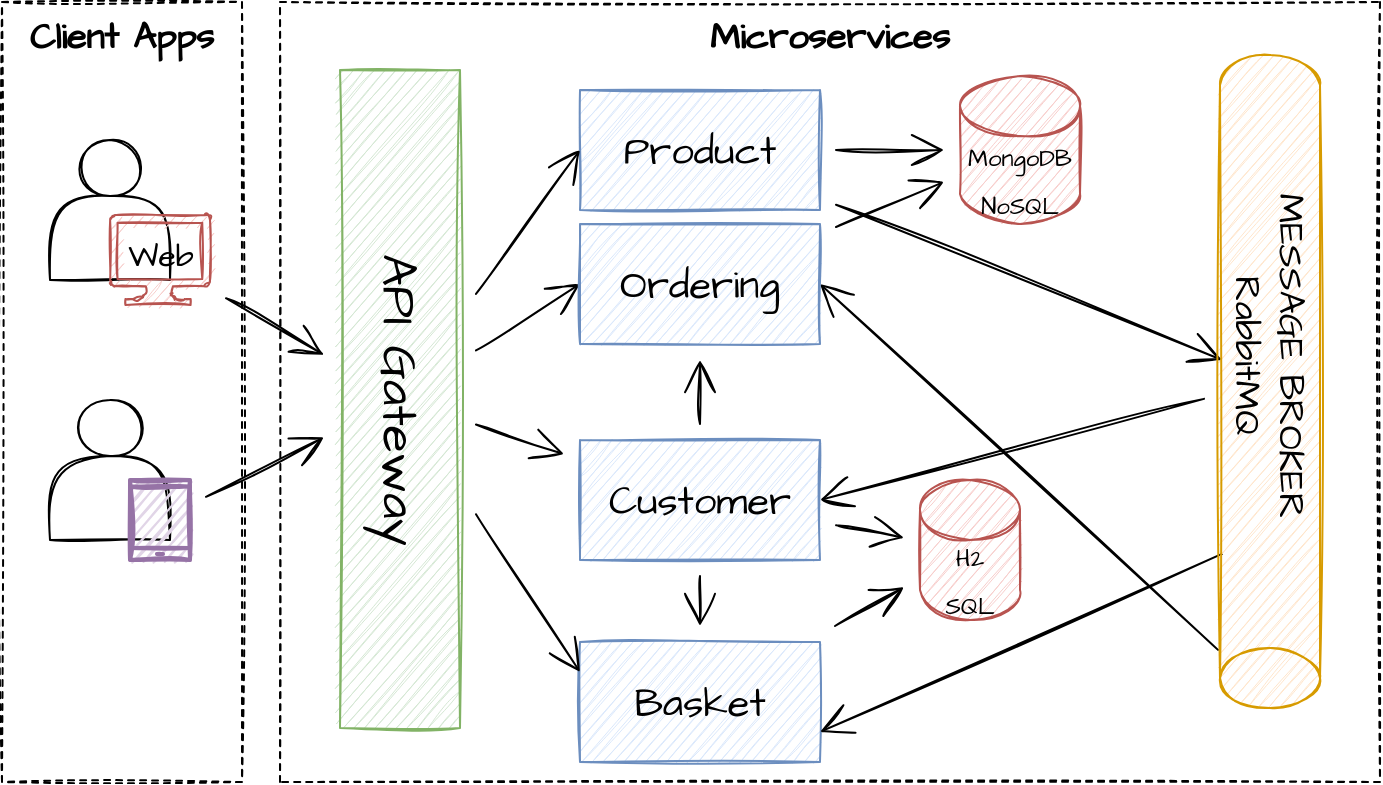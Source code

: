 <mxfile version="20.2.2" type="device"><diagram id="-Q9HyKdGSg5QZVzofLFA" name="Page-1"><mxGraphModel dx="1178" dy="1184" grid="1" gridSize="10" guides="1" tooltips="1" connect="1" arrows="1" fold="1" page="1" pageScale="1" pageWidth="850" pageHeight="1100" math="0" shadow="0"><root><mxCell id="0"/><mxCell id="1" parent="0"/><mxCell id="H0X0sbvnQnZOdARfDt5Y-6" value="Client Apps" style="rounded=0;whiteSpace=wrap;html=1;sketch=1;hachureGap=4;fontFamily=Architects Daughter;fontSource=https%3A%2F%2Ffonts.googleapis.com%2Fcss%3Ffamily%3DArchitects%2BDaughter;fontSize=18;fillColor=none;dashed=1;horizontal=1;verticalAlign=top;fontStyle=1" vertex="1" parent="1"><mxGeometry x="61" y="80" width="120" height="390" as="geometry"/></mxCell><mxCell id="H0X0sbvnQnZOdARfDt5Y-9" value="" style="shape=actor;whiteSpace=wrap;html=1;sketch=1;hachureGap=4;fontFamily=Architects Daughter;fontSource=https%3A%2F%2Ffonts.googleapis.com%2Fcss%3Ffamily%3DArchitects%2BDaughter;fontSize=18;fillColor=none;" vertex="1" parent="1"><mxGeometry x="85" y="149" width="60" height="70" as="geometry"/></mxCell><mxCell id="H0X0sbvnQnZOdARfDt5Y-38" value="" style="edgeStyle=none;rounded=0;sketch=1;hachureGap=4;orthogonalLoop=1;jettySize=auto;html=1;fontFamily=Architects Daughter;fontSource=https%3A%2F%2Ffonts.googleapis.com%2Fcss%3Ffamily%3DArchitects%2BDaughter;fontSize=25;endArrow=open;startSize=14;endSize=14;sourcePerimeterSpacing=8;targetPerimeterSpacing=8;" edge="1" parent="1" source="H0X0sbvnQnZOdARfDt5Y-12" target="H0X0sbvnQnZOdARfDt5Y-18"><mxGeometry relative="1" as="geometry"/></mxCell><mxCell id="H0X0sbvnQnZOdARfDt5Y-12" value="Web" style="verticalLabelPosition=bottom;html=1;verticalAlign=top;align=center;strokeColor=#b85450;fillColor=#f8cecc;shape=mxgraph.azure.computer;pointerEvents=1;sketch=1;hachureGap=4;fontFamily=Architects Daughter;fontSource=https%3A%2F%2Ffonts.googleapis.com%2Fcss%3Ffamily%3DArchitects%2BDaughter;fontSize=16;horizontal=1;spacing=-39;" vertex="1" parent="1"><mxGeometry x="115" y="186.5" width="50" height="45" as="geometry"/></mxCell><mxCell id="H0X0sbvnQnZOdARfDt5Y-14" value="" style="shape=actor;whiteSpace=wrap;html=1;sketch=1;hachureGap=4;fontFamily=Architects Daughter;fontSource=https%3A%2F%2Ffonts.googleapis.com%2Fcss%3Ffamily%3DArchitects%2BDaughter;fontSize=18;fillColor=none;" vertex="1" parent="1"><mxGeometry x="85" y="279" width="60" height="70" as="geometry"/></mxCell><mxCell id="H0X0sbvnQnZOdARfDt5Y-17" value="Microservices" style="rounded=0;whiteSpace=wrap;html=1;sketch=1;hachureGap=4;fontFamily=Architects Daughter;fontSource=https%3A%2F%2Ffonts.googleapis.com%2Fcss%3Ffamily%3DArchitects%2BDaughter;fontSize=18;fillColor=none;dashed=1;horizontal=1;verticalAlign=top;fontStyle=1" vertex="1" parent="1"><mxGeometry x="200" y="80" width="550" height="390" as="geometry"/></mxCell><mxCell id="H0X0sbvnQnZOdARfDt5Y-39" value="" style="edgeStyle=none;rounded=0;sketch=1;hachureGap=4;orthogonalLoop=1;jettySize=auto;html=1;fontFamily=Architects Daughter;fontSource=https%3A%2F%2Ffonts.googleapis.com%2Fcss%3Ffamily%3DArchitects%2BDaughter;fontSize=25;endArrow=open;startSize=14;endSize=14;sourcePerimeterSpacing=8;targetPerimeterSpacing=8;" edge="1" parent="1" source="H0X0sbvnQnZOdARfDt5Y-15" target="H0X0sbvnQnZOdARfDt5Y-18"><mxGeometry relative="1" as="geometry"/></mxCell><mxCell id="H0X0sbvnQnZOdARfDt5Y-15" value="" style="html=1;verticalLabelPosition=bottom;align=center;labelBackgroundColor=#ffffff;verticalAlign=top;strokeWidth=2;strokeColor=#9673a6;shadow=0;dashed=0;shape=mxgraph.ios7.icons.smartphone;sketch=1;hachureGap=4;fontFamily=Architects Daughter;fontSource=https%3A%2F%2Ffonts.googleapis.com%2Fcss%3Ffamily%3DArchitects%2BDaughter;fontSize=16;fillColor=#e1d5e7;" vertex="1" parent="1"><mxGeometry x="125" y="319" width="30" height="40" as="geometry"/></mxCell><mxCell id="H0X0sbvnQnZOdARfDt5Y-26" value="" style="edgeStyle=none;rounded=0;sketch=1;hachureGap=4;orthogonalLoop=1;jettySize=auto;html=1;fontFamily=Architects Daughter;fontSource=https%3A%2F%2Ffonts.googleapis.com%2Fcss%3Ffamily%3DArchitects%2BDaughter;fontSize=25;endArrow=open;startSize=14;endSize=14;sourcePerimeterSpacing=8;targetPerimeterSpacing=8;" edge="1" parent="1" source="Y_RqT2ZTePSRl9k-66o_-1" target="H0X0sbvnQnZOdARfDt5Y-4"><mxGeometry relative="1" as="geometry"/></mxCell><mxCell id="Y_RqT2ZTePSRl9k-66o_-1" value="Basket" style="rounded=0;whiteSpace=wrap;html=1;hachureGap=4;fontFamily=Architects Daughter;fontSource=https%3A%2F%2Ffonts.googleapis.com%2Fcss%3Ffamily%3DArchitects%2BDaughter;fontSize=20;fillColor=#dae8fc;strokeColor=#6c8ebf;sketch=1;" parent="1" vertex="1"><mxGeometry x="350" y="400" width="120" height="60" as="geometry"/></mxCell><mxCell id="H0X0sbvnQnZOdARfDt5Y-19" value="" style="rounded=0;sketch=1;hachureGap=4;orthogonalLoop=1;jettySize=auto;html=1;fontFamily=Architects Daughter;fontSource=https%3A%2F%2Ffonts.googleapis.com%2Fcss%3Ffamily%3DArchitects%2BDaughter;fontSize=25;endArrow=open;startSize=14;endSize=14;sourcePerimeterSpacing=8;targetPerimeterSpacing=8;" edge="1" parent="1" source="H0X0sbvnQnZOdARfDt5Y-1" target="H0X0sbvnQnZOdARfDt5Y-3"><mxGeometry relative="1" as="geometry"/></mxCell><mxCell id="H0X0sbvnQnZOdARfDt5Y-24" value="" style="edgeStyle=none;rounded=0;sketch=1;hachureGap=4;orthogonalLoop=1;jettySize=auto;html=1;fontFamily=Architects Daughter;fontSource=https%3A%2F%2Ffonts.googleapis.com%2Fcss%3Ffamily%3DArchitects%2BDaughter;fontSize=25;endArrow=open;startSize=14;endSize=14;sourcePerimeterSpacing=8;targetPerimeterSpacing=8;entryX=0.98;entryY=0.533;entryDx=0;entryDy=0;entryPerimeter=0;" edge="1" parent="1" source="H0X0sbvnQnZOdARfDt5Y-1" target="H0X0sbvnQnZOdARfDt5Y-5"><mxGeometry relative="1" as="geometry"/></mxCell><mxCell id="H0X0sbvnQnZOdARfDt5Y-1" value="Product" style="rounded=0;whiteSpace=wrap;html=1;hachureGap=4;fontFamily=Architects Daughter;fontSource=https%3A%2F%2Ffonts.googleapis.com%2Fcss%3Ffamily%3DArchitects%2BDaughter;fontSize=20;fillColor=#dae8fc;strokeColor=#6c8ebf;sketch=1;" vertex="1" parent="1"><mxGeometry x="350" y="124" width="120" height="60" as="geometry"/></mxCell><mxCell id="H0X0sbvnQnZOdARfDt5Y-25" value="" style="edgeStyle=none;rounded=0;sketch=1;hachureGap=4;orthogonalLoop=1;jettySize=auto;html=1;fontFamily=Architects Daughter;fontSource=https%3A%2F%2Ffonts.googleapis.com%2Fcss%3Ffamily%3DArchitects%2BDaughter;fontSize=25;endArrow=open;startSize=14;endSize=14;sourcePerimeterSpacing=8;targetPerimeterSpacing=8;" edge="1" parent="1" source="H0X0sbvnQnZOdARfDt5Y-2" target="H0X0sbvnQnZOdARfDt5Y-4"><mxGeometry relative="1" as="geometry"/></mxCell><mxCell id="H0X0sbvnQnZOdARfDt5Y-33" value="" style="edgeStyle=none;rounded=0;sketch=1;hachureGap=4;orthogonalLoop=1;jettySize=auto;html=1;fontFamily=Architects Daughter;fontSource=https%3A%2F%2Ffonts.googleapis.com%2Fcss%3Ffamily%3DArchitects%2BDaughter;fontSize=25;endArrow=open;startSize=14;endSize=14;sourcePerimeterSpacing=8;targetPerimeterSpacing=8;" edge="1" parent="1" source="H0X0sbvnQnZOdARfDt5Y-2" target="H0X0sbvnQnZOdARfDt5Y-29"><mxGeometry relative="1" as="geometry"/></mxCell><mxCell id="H0X0sbvnQnZOdARfDt5Y-36" value="" style="edgeStyle=none;rounded=0;sketch=1;hachureGap=4;orthogonalLoop=1;jettySize=auto;html=1;fontFamily=Architects Daughter;fontSource=https%3A%2F%2Ffonts.googleapis.com%2Fcss%3Ffamily%3DArchitects%2BDaughter;fontSize=25;endArrow=open;startSize=14;endSize=14;sourcePerimeterSpacing=8;targetPerimeterSpacing=8;" edge="1" parent="1" source="H0X0sbvnQnZOdARfDt5Y-2" target="Y_RqT2ZTePSRl9k-66o_-1"><mxGeometry relative="1" as="geometry"/></mxCell><mxCell id="H0X0sbvnQnZOdARfDt5Y-2" value="Customer" style="rounded=0;whiteSpace=wrap;html=1;hachureGap=4;fontFamily=Architects Daughter;fontSource=https%3A%2F%2Ffonts.googleapis.com%2Fcss%3Ffamily%3DArchitects%2BDaughter;fontSize=20;fillColor=#dae8fc;strokeColor=#6c8ebf;sketch=1;" vertex="1" parent="1"><mxGeometry x="350" y="299" width="120" height="60" as="geometry"/></mxCell><mxCell id="H0X0sbvnQnZOdARfDt5Y-3" value="&lt;font style=&quot;font-size: 12px;&quot;&gt;MongoDB&lt;br&gt;NoSQL&lt;br&gt;&lt;/font&gt;" style="shape=cylinder3;whiteSpace=wrap;html=1;boundedLbl=1;backgroundOutline=1;size=15;sketch=1;hachureGap=4;fontFamily=Architects Daughter;fontSource=https%3A%2F%2Ffonts.googleapis.com%2Fcss%3Ffamily%3DArchitects%2BDaughter;fontSize=20;fillColor=#f8cecc;strokeColor=#b85450;" vertex="1" parent="1"><mxGeometry x="540" y="117" width="60" height="74" as="geometry"/></mxCell><mxCell id="H0X0sbvnQnZOdARfDt5Y-4" value="&lt;font style=&quot;font-size: 12px;&quot;&gt;H2&lt;br&gt;SQL&lt;br&gt;&lt;/font&gt;" style="shape=cylinder3;whiteSpace=wrap;html=1;boundedLbl=1;backgroundOutline=1;size=15;sketch=1;hachureGap=4;fontFamily=Architects Daughter;fontSource=https%3A%2F%2Ffonts.googleapis.com%2Fcss%3Ffamily%3DArchitects%2BDaughter;fontSize=20;fillColor=#f8cecc;strokeColor=#b85450;" vertex="1" parent="1"><mxGeometry x="520" y="319" width="50" height="70" as="geometry"/></mxCell><mxCell id="H0X0sbvnQnZOdARfDt5Y-27" value="" style="edgeStyle=none;rounded=0;sketch=1;hachureGap=4;orthogonalLoop=1;jettySize=auto;html=1;fontFamily=Architects Daughter;fontSource=https%3A%2F%2Ffonts.googleapis.com%2Fcss%3Ffamily%3DArchitects%2BDaughter;fontSize=25;endArrow=open;startSize=14;endSize=14;sourcePerimeterSpacing=8;targetPerimeterSpacing=8;entryX=1;entryY=0.75;entryDx=0;entryDy=0;exitX=0.98;exitY=0.236;exitDx=0;exitDy=0;exitPerimeter=0;" edge="1" parent="1" source="H0X0sbvnQnZOdARfDt5Y-5" target="Y_RqT2ZTePSRl9k-66o_-1"><mxGeometry relative="1" as="geometry"/></mxCell><mxCell id="H0X0sbvnQnZOdARfDt5Y-28" value="" style="edgeStyle=none;rounded=0;sketch=1;hachureGap=4;orthogonalLoop=1;jettySize=auto;html=1;fontFamily=Architects Daughter;fontSource=https%3A%2F%2Ffonts.googleapis.com%2Fcss%3Ffamily%3DArchitects%2BDaughter;fontSize=25;endArrow=open;startSize=14;endSize=14;sourcePerimeterSpacing=8;targetPerimeterSpacing=8;entryX=1;entryY=0.5;entryDx=0;entryDy=0;" edge="1" parent="1" source="H0X0sbvnQnZOdARfDt5Y-5" target="H0X0sbvnQnZOdARfDt5Y-2"><mxGeometry relative="1" as="geometry"/></mxCell><mxCell id="H0X0sbvnQnZOdARfDt5Y-32" value="" style="edgeStyle=none;rounded=0;sketch=1;hachureGap=4;orthogonalLoop=1;jettySize=auto;html=1;fontFamily=Architects Daughter;fontSource=https%3A%2F%2Ffonts.googleapis.com%2Fcss%3Ffamily%3DArchitects%2BDaughter;fontSize=25;endArrow=open;startSize=14;endSize=14;sourcePerimeterSpacing=8;targetPerimeterSpacing=8;entryX=1;entryY=0.5;entryDx=0;entryDy=0;exitX=1.02;exitY=0.089;exitDx=0;exitDy=0;exitPerimeter=0;" edge="1" parent="1" source="H0X0sbvnQnZOdARfDt5Y-5" target="H0X0sbvnQnZOdARfDt5Y-29"><mxGeometry relative="1" as="geometry"/></mxCell><mxCell id="H0X0sbvnQnZOdARfDt5Y-5" value="MESSAGE BROKER&lt;br style=&quot;font-size: 18px;&quot;&gt;RabbitMQ" style="shape=cylinder3;boundedLbl=1;backgroundOutline=1;size=15;sketch=1;hachureGap=4;fontFamily=Architects Daughter;fontSource=https%3A%2F%2Ffonts.googleapis.com%2Fcss%3Ffamily%3DArchitects%2BDaughter;fontSize=18;rotation=-180;whiteSpace=wrap;html=1;verticalAlign=middle;horizontal=0;fillColor=#ffe6cc;strokeColor=#d79b00;" vertex="1" parent="1"><mxGeometry x="670" y="106.5" width="50" height="326.5" as="geometry"/></mxCell><mxCell id="H0X0sbvnQnZOdARfDt5Y-21" value="" style="edgeStyle=none;rounded=0;sketch=1;hachureGap=4;orthogonalLoop=1;jettySize=auto;html=1;fontFamily=Architects Daughter;fontSource=https%3A%2F%2Ffonts.googleapis.com%2Fcss%3Ffamily%3DArchitects%2BDaughter;fontSize=25;endArrow=open;startSize=14;endSize=14;sourcePerimeterSpacing=8;targetPerimeterSpacing=8;entryX=0;entryY=0.5;entryDx=0;entryDy=0;" edge="1" parent="1" source="H0X0sbvnQnZOdARfDt5Y-18" target="H0X0sbvnQnZOdARfDt5Y-1"><mxGeometry relative="1" as="geometry"/></mxCell><mxCell id="H0X0sbvnQnZOdARfDt5Y-22" value="" style="edgeStyle=none;rounded=0;sketch=1;hachureGap=4;orthogonalLoop=1;jettySize=auto;html=1;fontFamily=Architects Daughter;fontSource=https%3A%2F%2Ffonts.googleapis.com%2Fcss%3Ffamily%3DArchitects%2BDaughter;fontSize=25;endArrow=open;startSize=14;endSize=14;sourcePerimeterSpacing=8;targetPerimeterSpacing=8;entryX=0;entryY=0.25;entryDx=0;entryDy=0;" edge="1" parent="1" source="H0X0sbvnQnZOdARfDt5Y-18" target="Y_RqT2ZTePSRl9k-66o_-1"><mxGeometry relative="1" as="geometry"/></mxCell><mxCell id="H0X0sbvnQnZOdARfDt5Y-23" value="" style="edgeStyle=none;rounded=0;sketch=1;hachureGap=4;orthogonalLoop=1;jettySize=auto;html=1;fontFamily=Architects Daughter;fontSource=https%3A%2F%2Ffonts.googleapis.com%2Fcss%3Ffamily%3DArchitects%2BDaughter;fontSize=25;endArrow=open;startSize=14;endSize=14;sourcePerimeterSpacing=8;targetPerimeterSpacing=8;" edge="1" parent="1" source="H0X0sbvnQnZOdARfDt5Y-18" target="H0X0sbvnQnZOdARfDt5Y-2"><mxGeometry relative="1" as="geometry"/></mxCell><mxCell id="H0X0sbvnQnZOdARfDt5Y-31" value="" style="edgeStyle=none;rounded=0;sketch=1;hachureGap=4;orthogonalLoop=1;jettySize=auto;html=1;fontFamily=Architects Daughter;fontSource=https%3A%2F%2Ffonts.googleapis.com%2Fcss%3Ffamily%3DArchitects%2BDaughter;fontSize=25;endArrow=open;startSize=14;endSize=14;sourcePerimeterSpacing=8;targetPerimeterSpacing=8;entryX=0;entryY=0.5;entryDx=0;entryDy=0;" edge="1" parent="1" source="H0X0sbvnQnZOdARfDt5Y-18" target="H0X0sbvnQnZOdARfDt5Y-29"><mxGeometry relative="1" as="geometry"/></mxCell><mxCell id="H0X0sbvnQnZOdARfDt5Y-18" value="API Gateway" style="rounded=0;whiteSpace=wrap;html=1;sketch=1;hachureGap=4;fontFamily=Architects Daughter;fontSource=https%3A%2F%2Ffonts.googleapis.com%2Fcss%3Ffamily%3DArchitects%2BDaughter;fontSize=25;fillColor=#d5e8d4;horizontal=0;rotation=-180;strokeColor=#82b366;" vertex="1" parent="1"><mxGeometry x="230" y="114" width="60" height="329" as="geometry"/></mxCell><mxCell id="H0X0sbvnQnZOdARfDt5Y-37" value="" style="edgeStyle=none;rounded=0;sketch=1;hachureGap=4;orthogonalLoop=1;jettySize=auto;html=1;fontFamily=Architects Daughter;fontSource=https%3A%2F%2Ffonts.googleapis.com%2Fcss%3Ffamily%3DArchitects%2BDaughter;fontSize=25;endArrow=open;startSize=14;endSize=14;sourcePerimeterSpacing=8;targetPerimeterSpacing=8;" edge="1" parent="1" source="H0X0sbvnQnZOdARfDt5Y-29" target="H0X0sbvnQnZOdARfDt5Y-3"><mxGeometry relative="1" as="geometry"/></mxCell><mxCell id="H0X0sbvnQnZOdARfDt5Y-29" value="Ordering" style="rounded=0;whiteSpace=wrap;html=1;hachureGap=4;fontFamily=Architects Daughter;fontSource=https%3A%2F%2Ffonts.googleapis.com%2Fcss%3Ffamily%3DArchitects%2BDaughter;fontSize=20;fillColor=#dae8fc;strokeColor=#6c8ebf;sketch=1;" vertex="1" parent="1"><mxGeometry x="350" y="191" width="120" height="60" as="geometry"/></mxCell></root></mxGraphModel></diagram></mxfile>